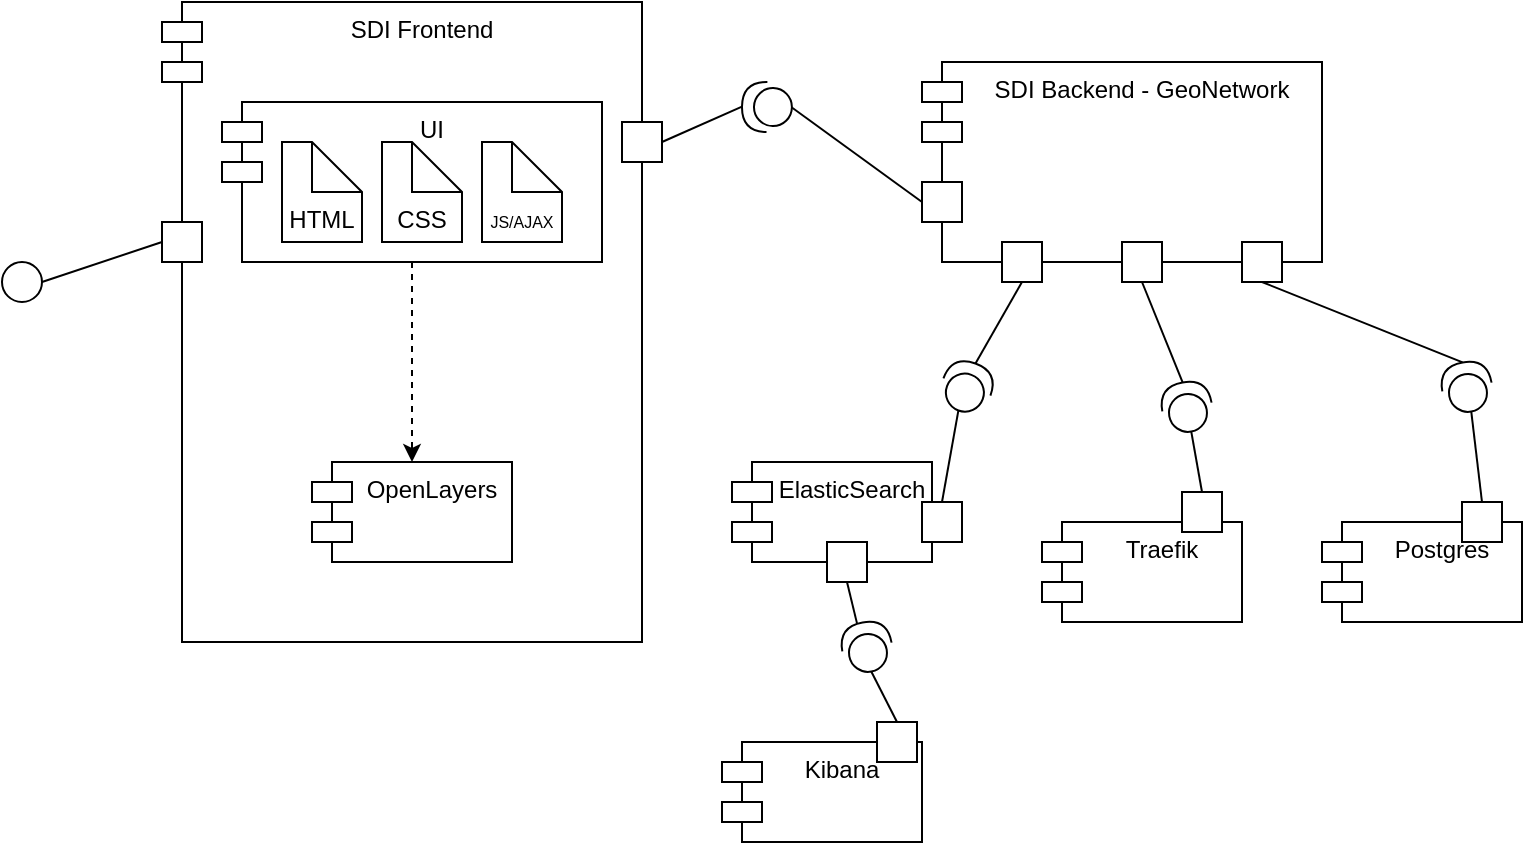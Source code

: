 <mxfile version="24.4.13" type="device">
  <diagram name="Page-1" id="ckWOzo5wXRxlPBgAqUoa">
    <mxGraphModel dx="989" dy="509" grid="1" gridSize="10" guides="1" tooltips="1" connect="1" arrows="1" fold="1" page="1" pageScale="1" pageWidth="850" pageHeight="1100" math="0" shadow="0">
      <root>
        <mxCell id="0" />
        <mxCell id="1" parent="0" />
        <mxCell id="S9IHN6o3Uame4CbkHT0S-2" value="SDI Backend - GeoNetwork" style="shape=module;align=left;spacingLeft=20;align=center;verticalAlign=top;whiteSpace=wrap;html=1;" parent="1" vertex="1">
          <mxGeometry x="520" y="170" width="200" height="100" as="geometry" />
        </mxCell>
        <mxCell id="S9IHN6o3Uame4CbkHT0S-8" value="" style="fontStyle=0;labelPosition=right;verticalLabelPosition=middle;align=left;verticalAlign=middle;spacingLeft=2;html=1;" parent="1" vertex="1">
          <mxGeometry x="520" y="230" width="20" height="20" as="geometry" />
        </mxCell>
        <mxCell id="S9IHN6o3Uame4CbkHT0S-10" value="" style="shape=providedRequiredInterface;html=1;verticalLabelPosition=bottom;sketch=0;rotation=-179;" parent="1" vertex="1">
          <mxGeometry x="430" y="180" width="24.95" height="25" as="geometry" />
        </mxCell>
        <mxCell id="S9IHN6o3Uame4CbkHT0S-13" value="" style="endArrow=none;startArrow=none;endFill=0;startFill=0;endSize=8;html=1;verticalAlign=bottom;labelBackgroundColor=none;strokeWidth=1;rounded=0;entryX=1;entryY=0.5;entryDx=0;entryDy=0;entryPerimeter=0;exitX=1;exitY=0.5;exitDx=0;exitDy=0;" parent="1" source="S9IHN6o3Uame4CbkHT0S-9" target="S9IHN6o3Uame4CbkHT0S-10" edge="1">
          <mxGeometry width="160" relative="1" as="geometry">
            <mxPoint x="340" y="380" as="sourcePoint" />
            <mxPoint x="500" y="380" as="targetPoint" />
          </mxGeometry>
        </mxCell>
        <mxCell id="S9IHN6o3Uame4CbkHT0S-14" value="" style="endArrow=none;startArrow=none;endFill=0;startFill=0;endSize=8;html=1;verticalAlign=bottom;labelBackgroundColor=none;strokeWidth=1;rounded=0;entryX=0;entryY=0.5;entryDx=0;entryDy=0;exitX=0;exitY=0.5;exitDx=0;exitDy=0;exitPerimeter=0;" parent="1" source="S9IHN6o3Uame4CbkHT0S-10" target="S9IHN6o3Uame4CbkHT0S-8" edge="1">
          <mxGeometry width="160" relative="1" as="geometry">
            <mxPoint x="424.95" y="234" as="sourcePoint" />
            <mxPoint x="514.95" y="226" as="targetPoint" />
          </mxGeometry>
        </mxCell>
        <mxCell id="S9IHN6o3Uame4CbkHT0S-18" value="" style="group" parent="1" vertex="1" connectable="0">
          <mxGeometry x="140" y="140" width="250" height="320" as="geometry" />
        </mxCell>
        <mxCell id="S9IHN6o3Uame4CbkHT0S-1" value="SDI Frontend" style="shape=module;align=left;spacingLeft=20;align=center;verticalAlign=top;whiteSpace=wrap;html=1;" parent="S9IHN6o3Uame4CbkHT0S-18" vertex="1">
          <mxGeometry width="240" height="320" as="geometry" />
        </mxCell>
        <mxCell id="S9IHN6o3Uame4CbkHT0S-7" value="" style="group" parent="S9IHN6o3Uame4CbkHT0S-18" vertex="1" connectable="0">
          <mxGeometry x="30" y="50" width="190" height="80" as="geometry" />
        </mxCell>
        <mxCell id="S9IHN6o3Uame4CbkHT0S-3" value="UI" style="shape=module;align=left;spacingLeft=20;align=center;verticalAlign=top;whiteSpace=wrap;html=1;" parent="S9IHN6o3Uame4CbkHT0S-7" vertex="1">
          <mxGeometry width="190" height="80" as="geometry" />
        </mxCell>
        <mxCell id="S9IHN6o3Uame4CbkHT0S-4" value="HTML" style="shape=note2;boundedLbl=1;whiteSpace=wrap;html=1;size=25;verticalAlign=top;align=center;" parent="S9IHN6o3Uame4CbkHT0S-7" vertex="1">
          <mxGeometry x="30" y="20" width="40" height="50" as="geometry" />
        </mxCell>
        <mxCell id="S9IHN6o3Uame4CbkHT0S-5" value="CSS" style="shape=note2;boundedLbl=1;whiteSpace=wrap;html=1;size=25;verticalAlign=top;align=center;" parent="S9IHN6o3Uame4CbkHT0S-7" vertex="1">
          <mxGeometry x="80" y="20" width="40" height="50" as="geometry" />
        </mxCell>
        <mxCell id="S9IHN6o3Uame4CbkHT0S-6" value="&lt;font style=&quot;font-size: 8px;&quot;&gt;JS/AJAX&lt;/font&gt;" style="shape=note2;boundedLbl=1;whiteSpace=wrap;html=1;size=25;verticalAlign=top;align=center;" parent="S9IHN6o3Uame4CbkHT0S-7" vertex="1">
          <mxGeometry x="130" y="20" width="40" height="50" as="geometry" />
        </mxCell>
        <mxCell id="S9IHN6o3Uame4CbkHT0S-9" value="" style="fontStyle=0;labelPosition=right;verticalLabelPosition=middle;align=left;verticalAlign=middle;spacingLeft=2;html=1;" parent="S9IHN6o3Uame4CbkHT0S-18" vertex="1">
          <mxGeometry x="230" y="60" width="20" height="20" as="geometry" />
        </mxCell>
        <mxCell id="S9IHN6o3Uame4CbkHT0S-15" value="OpenLayers" style="shape=module;align=left;spacingLeft=20;align=center;verticalAlign=top;whiteSpace=wrap;html=1;" parent="S9IHN6o3Uame4CbkHT0S-18" vertex="1">
          <mxGeometry x="75" y="230" width="100" height="50" as="geometry" />
        </mxCell>
        <mxCell id="S9IHN6o3Uame4CbkHT0S-16" style="edgeStyle=orthogonalEdgeStyle;rounded=0;orthogonalLoop=1;jettySize=auto;html=1;exitX=0.5;exitY=1;exitDx=0;exitDy=0;entryX=0.5;entryY=0;entryDx=0;entryDy=0;dashed=1;" parent="S9IHN6o3Uame4CbkHT0S-18" source="S9IHN6o3Uame4CbkHT0S-3" target="S9IHN6o3Uame4CbkHT0S-15" edge="1">
          <mxGeometry relative="1" as="geometry" />
        </mxCell>
        <mxCell id="S9IHN6o3Uame4CbkHT0S-21" value="" style="fontStyle=0;labelPosition=right;verticalLabelPosition=middle;align=left;verticalAlign=middle;spacingLeft=2;" parent="S9IHN6o3Uame4CbkHT0S-18" vertex="1">
          <mxGeometry y="110" width="20" height="20" as="geometry" />
        </mxCell>
        <mxCell id="S9IHN6o3Uame4CbkHT0S-20" value="" style="ellipse;" parent="1" vertex="1">
          <mxGeometry x="60" y="270" width="20" height="20" as="geometry" />
        </mxCell>
        <mxCell id="S9IHN6o3Uame4CbkHT0S-22" value="" style="endArrow=none;startArrow=none;endFill=0;startFill=0;endSize=8;html=1;verticalAlign=bottom;labelBackgroundColor=none;strokeWidth=1;rounded=0;entryX=0;entryY=0.5;entryDx=0;entryDy=0;exitX=1;exitY=0.5;exitDx=0;exitDy=0;" parent="1" source="S9IHN6o3Uame4CbkHT0S-20" target="S9IHN6o3Uame4CbkHT0S-21" edge="1">
          <mxGeometry width="160" relative="1" as="geometry">
            <mxPoint x="90" y="290" as="sourcePoint" />
            <mxPoint x="130" y="272" as="targetPoint" />
          </mxGeometry>
        </mxCell>
        <mxCell id="Dxd0e1iavXf7KEonMfmZ-1" value="" style="shape=providedRequiredInterface;html=1;verticalLabelPosition=bottom;sketch=0;rotation=-70;" vertex="1" parent="1">
          <mxGeometry x="529.996" y="319.996" width="24.95" height="25" as="geometry" />
        </mxCell>
        <mxCell id="Dxd0e1iavXf7KEonMfmZ-8" value="" style="group" vertex="1" connectable="0" parent="1">
          <mxGeometry x="425" y="370" width="115" height="50" as="geometry" />
        </mxCell>
        <mxCell id="JmTrOGIjP1sGgQpxNKks-2" value="ElasticSearch" style="shape=module;align=left;spacingLeft=20;align=center;verticalAlign=top;whiteSpace=wrap;html=1;" parent="Dxd0e1iavXf7KEonMfmZ-8" vertex="1">
          <mxGeometry width="100" height="50" as="geometry" />
        </mxCell>
        <mxCell id="Dxd0e1iavXf7KEonMfmZ-4" value="" style="fontStyle=0;labelPosition=right;verticalLabelPosition=middle;align=left;verticalAlign=middle;spacingLeft=2;html=1;" vertex="1" parent="Dxd0e1iavXf7KEonMfmZ-8">
          <mxGeometry x="95" y="20" width="20" height="20" as="geometry" />
        </mxCell>
        <mxCell id="Dxd0e1iavXf7KEonMfmZ-15" value="" style="endArrow=none;startArrow=none;endFill=0;startFill=0;endSize=8;html=1;verticalAlign=bottom;labelBackgroundColor=none;strokeWidth=1;rounded=0;entryX=0.5;entryY=0;entryDx=0;entryDy=0;exitX=0;exitY=0.5;exitDx=0;exitDy=0;exitPerimeter=0;" edge="1" parent="1" source="Dxd0e1iavXf7KEonMfmZ-1" target="Dxd0e1iavXf7KEonMfmZ-4">
          <mxGeometry width="160" relative="1" as="geometry">
            <mxPoint x="450" y="310" as="sourcePoint" />
            <mxPoint x="515" y="357" as="targetPoint" />
          </mxGeometry>
        </mxCell>
        <mxCell id="Dxd0e1iavXf7KEonMfmZ-16" value="" style="fontStyle=0;labelPosition=right;verticalLabelPosition=middle;align=left;verticalAlign=middle;spacingLeft=2;html=1;" vertex="1" parent="1">
          <mxGeometry x="560" y="260" width="20" height="20" as="geometry" />
        </mxCell>
        <mxCell id="Dxd0e1iavXf7KEonMfmZ-17" value="" style="fontStyle=0;labelPosition=right;verticalLabelPosition=middle;align=left;verticalAlign=middle;spacingLeft=2;html=1;" vertex="1" parent="1">
          <mxGeometry x="620" y="260" width="20" height="20" as="geometry" />
        </mxCell>
        <mxCell id="Dxd0e1iavXf7KEonMfmZ-18" value="" style="fontStyle=0;labelPosition=right;verticalLabelPosition=middle;align=left;verticalAlign=middle;spacingLeft=2;html=1;" vertex="1" parent="1">
          <mxGeometry x="680" y="260" width="20" height="20" as="geometry" />
        </mxCell>
        <mxCell id="Dxd0e1iavXf7KEonMfmZ-19" value="" style="endArrow=none;startArrow=none;endFill=0;startFill=0;endSize=8;html=1;verticalAlign=bottom;labelBackgroundColor=none;strokeWidth=1;rounded=0;entryX=1;entryY=0.5;entryDx=0;entryDy=0;exitX=0.5;exitY=1;exitDx=0;exitDy=0;entryPerimeter=0;" edge="1" parent="1" source="Dxd0e1iavXf7KEonMfmZ-16" target="Dxd0e1iavXf7KEonMfmZ-1">
          <mxGeometry width="160" relative="1" as="geometry">
            <mxPoint x="465" y="203" as="sourcePoint" />
            <mxPoint x="530" y="250" as="targetPoint" />
          </mxGeometry>
        </mxCell>
        <mxCell id="Dxd0e1iavXf7KEonMfmZ-20" value="" style="endArrow=none;startArrow=none;endFill=0;startFill=0;endSize=8;html=1;verticalAlign=bottom;labelBackgroundColor=none;strokeWidth=1;rounded=0;entryX=0.5;entryY=1;entryDx=0;entryDy=0;exitX=1;exitY=0.5;exitDx=0;exitDy=0;exitPerimeter=0;" edge="1" parent="1" source="Dxd0e1iavXf7KEonMfmZ-29" target="Dxd0e1iavXf7KEonMfmZ-17">
          <mxGeometry width="160" relative="1" as="geometry">
            <mxPoint x="630" y="330" as="sourcePoint" />
            <mxPoint x="540" y="260" as="targetPoint" />
          </mxGeometry>
        </mxCell>
        <mxCell id="Dxd0e1iavXf7KEonMfmZ-21" value="" style="endArrow=none;startArrow=none;endFill=0;startFill=0;endSize=8;html=1;verticalAlign=bottom;labelBackgroundColor=none;strokeWidth=1;rounded=0;entryX=1;entryY=0.5;entryDx=0;entryDy=0;exitX=0.5;exitY=1;exitDx=0;exitDy=0;entryPerimeter=0;" edge="1" parent="1" source="Dxd0e1iavXf7KEonMfmZ-18" target="Dxd0e1iavXf7KEonMfmZ-30">
          <mxGeometry width="160" relative="1" as="geometry">
            <mxPoint x="680" y="290" as="sourcePoint" />
            <mxPoint x="745" y="337" as="targetPoint" />
          </mxGeometry>
        </mxCell>
        <mxCell id="Dxd0e1iavXf7KEonMfmZ-22" value="" style="fontStyle=0;labelPosition=right;verticalLabelPosition=middle;align=left;verticalAlign=middle;spacingLeft=2;html=1;" vertex="1" parent="1">
          <mxGeometry x="472.5" y="410" width="20" height="20" as="geometry" />
        </mxCell>
        <mxCell id="Dxd0e1iavXf7KEonMfmZ-23" value="" style="group" vertex="1" connectable="0" parent="1">
          <mxGeometry x="420" y="500" width="100" height="60" as="geometry" />
        </mxCell>
        <mxCell id="JmTrOGIjP1sGgQpxNKks-5" value="Kibana" style="shape=module;align=left;spacingLeft=20;align=center;verticalAlign=top;whiteSpace=wrap;html=1;" parent="Dxd0e1iavXf7KEonMfmZ-23" vertex="1">
          <mxGeometry y="10" width="100" height="50" as="geometry" />
        </mxCell>
        <mxCell id="Dxd0e1iavXf7KEonMfmZ-11" value="" style="fontStyle=0;labelPosition=right;verticalLabelPosition=middle;align=left;verticalAlign=middle;spacingLeft=2;html=1;" vertex="1" parent="Dxd0e1iavXf7KEonMfmZ-23">
          <mxGeometry x="77.5" width="20" height="20" as="geometry" />
        </mxCell>
        <mxCell id="Dxd0e1iavXf7KEonMfmZ-24" value="" style="shape=providedRequiredInterface;html=1;verticalLabelPosition=bottom;sketch=0;rotation=-100;" vertex="1" parent="1">
          <mxGeometry x="479.996" y="449.996" width="24.95" height="25" as="geometry" />
        </mxCell>
        <mxCell id="Dxd0e1iavXf7KEonMfmZ-25" value="" style="endArrow=none;startArrow=none;endFill=0;startFill=0;endSize=8;html=1;verticalAlign=bottom;labelBackgroundColor=none;strokeWidth=1;rounded=0;entryX=0;entryY=0.5;entryDx=0;entryDy=0;exitX=0.5;exitY=0;exitDx=0;exitDy=0;entryPerimeter=0;" edge="1" parent="1" source="Dxd0e1iavXf7KEonMfmZ-11" target="Dxd0e1iavXf7KEonMfmZ-24">
          <mxGeometry width="160" relative="1" as="geometry">
            <mxPoint x="519.17" y="500" as="sourcePoint" />
            <mxPoint x="519.17" y="450" as="targetPoint" />
          </mxGeometry>
        </mxCell>
        <mxCell id="Dxd0e1iavXf7KEonMfmZ-26" value="" style="endArrow=none;startArrow=none;endFill=0;startFill=0;endSize=8;html=1;verticalAlign=bottom;labelBackgroundColor=none;strokeWidth=1;rounded=0;entryX=0.5;entryY=1;entryDx=0;entryDy=0;exitX=1.006;exitY=0.386;exitDx=0;exitDy=0;exitPerimeter=0;" edge="1" parent="1" source="Dxd0e1iavXf7KEonMfmZ-24" target="Dxd0e1iavXf7KEonMfmZ-22">
          <mxGeometry width="160" relative="1" as="geometry">
            <mxPoint x="518" y="510" as="sourcePoint" />
            <mxPoint x="505" y="485" as="targetPoint" />
          </mxGeometry>
        </mxCell>
        <mxCell id="Dxd0e1iavXf7KEonMfmZ-27" value="" style="group" vertex="1" connectable="0" parent="1">
          <mxGeometry x="580" y="385" width="100" height="65" as="geometry" />
        </mxCell>
        <mxCell id="JmTrOGIjP1sGgQpxNKks-4" value="Traefik" style="shape=module;align=left;spacingLeft=20;align=center;verticalAlign=top;whiteSpace=wrap;html=1;" parent="Dxd0e1iavXf7KEonMfmZ-27" vertex="1">
          <mxGeometry y="15" width="100" height="50" as="geometry" />
        </mxCell>
        <mxCell id="Dxd0e1iavXf7KEonMfmZ-9" value="" style="fontStyle=0;labelPosition=right;verticalLabelPosition=middle;align=left;verticalAlign=middle;spacingLeft=2;html=1;" vertex="1" parent="Dxd0e1iavXf7KEonMfmZ-27">
          <mxGeometry x="70" width="20" height="20" as="geometry" />
        </mxCell>
        <mxCell id="Dxd0e1iavXf7KEonMfmZ-28" value="" style="group" vertex="1" connectable="0" parent="1">
          <mxGeometry x="720" y="390" width="100" height="60" as="geometry" />
        </mxCell>
        <mxCell id="JmTrOGIjP1sGgQpxNKks-3" value="Postgres" style="shape=module;align=left;spacingLeft=20;align=center;verticalAlign=top;whiteSpace=wrap;html=1;" parent="Dxd0e1iavXf7KEonMfmZ-28" vertex="1">
          <mxGeometry y="10" width="100" height="50" as="geometry" />
        </mxCell>
        <mxCell id="Dxd0e1iavXf7KEonMfmZ-13" value="" style="fontStyle=0;labelPosition=right;verticalLabelPosition=middle;align=left;verticalAlign=middle;spacingLeft=2;html=1;" vertex="1" parent="Dxd0e1iavXf7KEonMfmZ-28">
          <mxGeometry x="70" width="20" height="20" as="geometry" />
        </mxCell>
        <mxCell id="Dxd0e1iavXf7KEonMfmZ-29" value="" style="shape=providedRequiredInterface;html=1;verticalLabelPosition=bottom;sketch=0;rotation=-100;" vertex="1" parent="1">
          <mxGeometry x="639.996" y="329.996" width="24.95" height="25" as="geometry" />
        </mxCell>
        <mxCell id="Dxd0e1iavXf7KEonMfmZ-30" value="" style="shape=providedRequiredInterface;html=1;verticalLabelPosition=bottom;sketch=0;rotation=-100;" vertex="1" parent="1">
          <mxGeometry x="779.996" y="319.996" width="24.95" height="25" as="geometry" />
        </mxCell>
        <mxCell id="Dxd0e1iavXf7KEonMfmZ-31" value="" style="endArrow=none;startArrow=none;endFill=0;startFill=0;endSize=8;html=1;verticalAlign=bottom;labelBackgroundColor=none;strokeWidth=1;rounded=0;entryX=0.5;entryY=0;entryDx=0;entryDy=0;exitX=0;exitY=0.5;exitDx=0;exitDy=0;exitPerimeter=0;" edge="1" parent="1" source="Dxd0e1iavXf7KEonMfmZ-29" target="Dxd0e1iavXf7KEonMfmZ-9">
          <mxGeometry width="160" relative="1" as="geometry">
            <mxPoint x="580" y="290" as="sourcePoint" />
            <mxPoint x="557" y="331" as="targetPoint" />
          </mxGeometry>
        </mxCell>
        <mxCell id="Dxd0e1iavXf7KEonMfmZ-32" value="" style="endArrow=none;startArrow=none;endFill=0;startFill=0;endSize=8;html=1;verticalAlign=bottom;labelBackgroundColor=none;strokeWidth=1;rounded=0;entryX=0.5;entryY=0;entryDx=0;entryDy=0;exitX=0;exitY=0.5;exitDx=0;exitDy=0;exitPerimeter=0;" edge="1" parent="1" source="Dxd0e1iavXf7KEonMfmZ-30" target="Dxd0e1iavXf7KEonMfmZ-13">
          <mxGeometry width="160" relative="1" as="geometry">
            <mxPoint x="590" y="300" as="sourcePoint" />
            <mxPoint x="567" y="341" as="targetPoint" />
          </mxGeometry>
        </mxCell>
      </root>
    </mxGraphModel>
  </diagram>
</mxfile>
